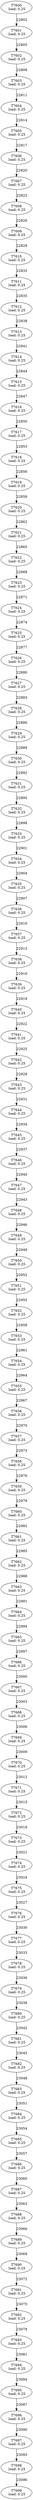 digraph taskgraph {
	T7600 [label= "T7600\n load: 0.25"];
	T7601 [label= "T7601\n load: 0.25"];
	T7600 -> T7601[label=22802];
	T7602 [label= "T7602\n load: 0.25"];
	T7601 -> T7602[label=22805];
	T7603 [label= "T7603\n load: 0.25"];
	T7602 -> T7603[label=22808];
	T7604 [label= "T7604\n load: 0.25"];
	T7603 -> T7604[label=22811];
	T7605 [label= "T7605\n load: 0.25"];
	T7604 -> T7605[label=22814];
	T7606 [label= "T7606\n load: 0.25"];
	T7605 -> T7606[label=22817];
	T7607 [label= "T7607\n load: 0.25"];
	T7606 -> T7607[label=22820];
	T7608 [label= "T7608\n load: 0.25"];
	T7607 -> T7608[label=22823];
	T7609 [label= "T7609\n load: 0.25"];
	T7608 -> T7609[label=22826];
	T7610 [label= "T7610\n load: 0.25"];
	T7609 -> T7610[label=22829];
	T7611 [label= "T7611\n load: 0.25"];
	T7610 -> T7611[label=22832];
	T7612 [label= "T7612\n load: 0.25"];
	T7611 -> T7612[label=22835];
	T7613 [label= "T7613\n load: 0.25"];
	T7612 -> T7613[label=22838];
	T7614 [label= "T7614\n load: 0.25"];
	T7613 -> T7614[label=22841];
	T7615 [label= "T7615\n load: 0.25"];
	T7614 -> T7615[label=22844];
	T7616 [label= "T7616\n load: 0.25"];
	T7615 -> T7616[label=22847];
	T7617 [label= "T7617\n load: 0.25"];
	T7616 -> T7617[label=22850];
	T7618 [label= "T7618\n load: 0.25"];
	T7617 -> T7618[label=22853];
	T7619 [label= "T7619\n load: 0.25"];
	T7618 -> T7619[label=22856];
	T7620 [label= "T7620\n load: 0.25"];
	T7619 -> T7620[label=22859];
	T7621 [label= "T7621\n load: 0.25"];
	T7620 -> T7621[label=22862];
	T7622 [label= "T7622\n load: 0.25"];
	T7621 -> T7622[label=22865];
	T7623 [label= "T7623\n load: 0.25"];
	T7622 -> T7623[label=22868];
	T7624 [label= "T7624\n load: 0.25"];
	T7623 -> T7624[label=22871];
	T7625 [label= "T7625\n load: 0.25"];
	T7624 -> T7625[label=22874];
	T7626 [label= "T7626\n load: 0.25"];
	T7625 -> T7626[label=22877];
	T7627 [label= "T7627\n load: 0.25"];
	T7626 -> T7627[label=22880];
	T7628 [label= "T7628\n load: 0.25"];
	T7627 -> T7628[label=22883];
	T7629 [label= "T7629\n load: 0.25"];
	T7628 -> T7629[label=22886];
	T7630 [label= "T7630\n load: 0.25"];
	T7629 -> T7630[label=22889];
	T7631 [label= "T7631\n load: 0.25"];
	T7630 -> T7631[label=22892];
	T7632 [label= "T7632\n load: 0.25"];
	T7631 -> T7632[label=22895];
	T7633 [label= "T7633\n load: 0.25"];
	T7632 -> T7633[label=22898];
	T7634 [label= "T7634\n load: 0.25"];
	T7633 -> T7634[label=22901];
	T7635 [label= "T7635\n load: 0.25"];
	T7634 -> T7635[label=22904];
	T7636 [label= "T7636\n load: 0.25"];
	T7635 -> T7636[label=22907];
	T7637 [label= "T7637\n load: 0.25"];
	T7636 -> T7637[label=22910];
	T7638 [label= "T7638\n load: 0.25"];
	T7637 -> T7638[label=22913];
	T7639 [label= "T7639\n load: 0.25"];
	T7638 -> T7639[label=22916];
	T7640 [label= "T7640\n load: 0.25"];
	T7639 -> T7640[label=22919];
	T7641 [label= "T7641\n load: 0.25"];
	T7640 -> T7641[label=22922];
	T7642 [label= "T7642\n load: 0.25"];
	T7641 -> T7642[label=22925];
	T7643 [label= "T7643\n load: 0.25"];
	T7642 -> T7643[label=22928];
	T7644 [label= "T7644\n load: 0.25"];
	T7643 -> T7644[label=22931];
	T7645 [label= "T7645\n load: 0.25"];
	T7644 -> T7645[label=22934];
	T7646 [label= "T7646\n load: 0.25"];
	T7645 -> T7646[label=22937];
	T7647 [label= "T7647\n load: 0.25"];
	T7646 -> T7647[label=22940];
	T7648 [label= "T7648\n load: 0.25"];
	T7647 -> T7648[label=22943];
	T7649 [label= "T7649\n load: 0.25"];
	T7648 -> T7649[label=22946];
	T7650 [label= "T7650\n load: 0.25"];
	T7649 -> T7650[label=22949];
	T7651 [label= "T7651\n load: 0.25"];
	T7650 -> T7651[label=22952];
	T7652 [label= "T7652\n load: 0.25"];
	T7651 -> T7652[label=22955];
	T7653 [label= "T7653\n load: 0.25"];
	T7652 -> T7653[label=22958];
	T7654 [label= "T7654\n load: 0.25"];
	T7653 -> T7654[label=22961];
	T7655 [label= "T7655\n load: 0.25"];
	T7654 -> T7655[label=22964];
	T7656 [label= "T7656\n load: 0.25"];
	T7655 -> T7656[label=22967];
	T7657 [label= "T7657\n load: 0.25"];
	T7656 -> T7657[label=22970];
	T7658 [label= "T7658\n load: 0.25"];
	T7657 -> T7658[label=22973];
	T7659 [label= "T7659\n load: 0.25"];
	T7658 -> T7659[label=22976];
	T7660 [label= "T7660\n load: 0.25"];
	T7659 -> T7660[label=22979];
	T7661 [label= "T7661\n load: 0.25"];
	T7660 -> T7661[label=22982];
	T7662 [label= "T7662\n load: 0.25"];
	T7661 -> T7662[label=22985];
	T7663 [label= "T7663\n load: 0.25"];
	T7662 -> T7663[label=22988];
	T7664 [label= "T7664\n load: 0.25"];
	T7663 -> T7664[label=22991];
	T7665 [label= "T7665\n load: 0.25"];
	T7664 -> T7665[label=22994];
	T7666 [label= "T7666\n load: 0.25"];
	T7665 -> T7666[label=22997];
	T7667 [label= "T7667\n load: 0.25"];
	T7666 -> T7667[label=23000];
	T7668 [label= "T7668\n load: 0.25"];
	T7667 -> T7668[label=23003];
	T7669 [label= "T7669\n load: 0.25"];
	T7668 -> T7669[label=23006];
	T7670 [label= "T7670\n load: 0.25"];
	T7669 -> T7670[label=23009];
	T7671 [label= "T7671\n load: 0.25"];
	T7670 -> T7671[label=23012];
	T7672 [label= "T7672\n load: 0.25"];
	T7671 -> T7672[label=23015];
	T7673 [label= "T7673\n load: 0.25"];
	T7672 -> T7673[label=23018];
	T7674 [label= "T7674\n load: 0.25"];
	T7673 -> T7674[label=23021];
	T7675 [label= "T7675\n load: 0.25"];
	T7674 -> T7675[label=23024];
	T7676 [label= "T7676\n load: 0.25"];
	T7675 -> T7676[label=23027];
	T7677 [label= "T7677\n load: 0.25"];
	T7676 -> T7677[label=23030];
	T7678 [label= "T7678\n load: 0.25"];
	T7677 -> T7678[label=23033];
	T7679 [label= "T7679\n load: 0.25"];
	T7678 -> T7679[label=23036];
	T7680 [label= "T7680\n load: 0.25"];
	T7679 -> T7680[label=23039];
	T7681 [label= "T7681\n load: 0.25"];
	T7680 -> T7681[label=23042];
	T7682 [label= "T7682\n load: 0.25"];
	T7681 -> T7682[label=23045];
	T7683 [label= "T7683\n load: 0.25"];
	T7682 -> T7683[label=23048];
	T7684 [label= "T7684\n load: 0.25"];
	T7683 -> T7684[label=23051];
	T7685 [label= "T7685\n load: 0.25"];
	T7684 -> T7685[label=23054];
	T7686 [label= "T7686\n load: 0.25"];
	T7685 -> T7686[label=23057];
	T7687 [label= "T7687\n load: 0.25"];
	T7686 -> T7687[label=23060];
	T7688 [label= "T7688\n load: 0.25"];
	T7687 -> T7688[label=23063];
	T7689 [label= "T7689\n load: 0.25"];
	T7688 -> T7689[label=23066];
	T7690 [label= "T7690\n load: 0.25"];
	T7689 -> T7690[label=23069];
	T7691 [label= "T7691\n load: 0.25"];
	T7690 -> T7691[label=23072];
	T7692 [label= "T7692\n load: 0.25"];
	T7691 -> T7692[label=23075];
	T7693 [label= "T7693\n load: 0.25"];
	T7692 -> T7693[label=23078];
	T7694 [label= "T7694\n load: 0.25"];
	T7693 -> T7694[label=23081];
	T7695 [label= "T7695\n load: 0.25"];
	T7694 -> T7695[label=23084];
	T7696 [label= "T7696\n load: 0.25"];
	T7695 -> T7696[label=23087];
	T7697 [label= "T7697\n load: 0.25"];
	T7696 -> T7697[label=23090];
	T7698 [label= "T7698\n load: 0.25"];
	T7697 -> T7698[label=23093];
	T7699 [label= "T7699\n load: 0.25"];
	T7698 -> T7699[label=23096];
}